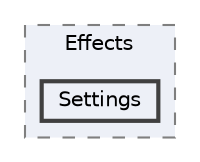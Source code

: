 digraph "Settings"
{
 // INTERACTIVE_SVG=YES
 // LATEX_PDF_SIZE
  bgcolor="transparent";
  edge [fontname=Helvetica,fontsize=10,labelfontname=Helvetica,labelfontsize=10];
  node [fontname=Helvetica,fontsize=10,shape=box,height=0.2,width=0.4];
  compound=true
  subgraph clusterdir_d6ae58c19dc01f466a68fc22219c4313 {
    graph [ bgcolor="#edf0f7", pencolor="grey50", label="Effects", fontname=Helvetica,fontsize=10 style="filled,dashed", URL="dir_d6ae58c19dc01f466a68fc22219c4313.html",tooltip=""]
  dir_1904745c1c7cbccb9c79a4d3fa741a1f [label="Settings", fillcolor="#edf0f7", color="grey25", style="filled,bold", URL="dir_1904745c1c7cbccb9c79a4d3fa741a1f.html",tooltip=""];
  }
}
